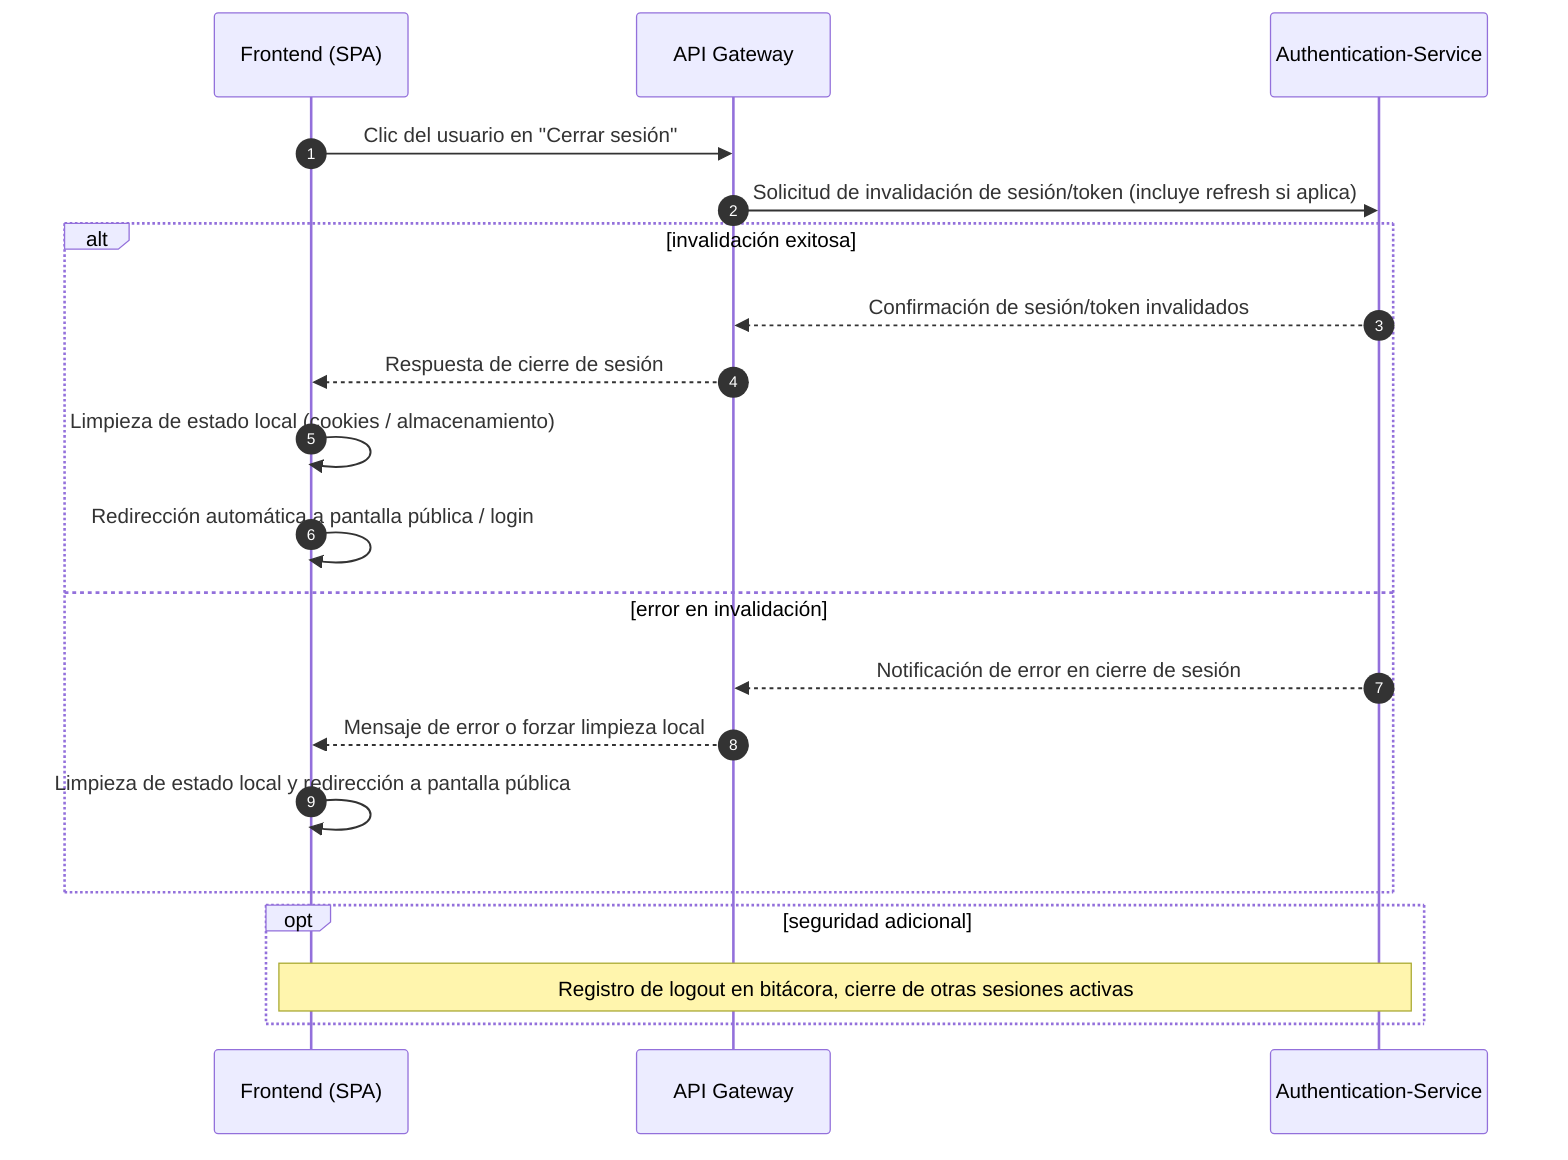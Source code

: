 sequenceDiagram
autonumber
participant FE as Frontend (SPA)
participant GW as API Gateway
participant AUTH as Authentication-Service

FE->>GW: Clic del usuario en "Cerrar sesión"
GW->>AUTH: Solicitud de invalidación de sesión/token (incluye refresh si aplica)

alt invalidación exitosa
  AUTH-->>GW: Confirmación de sesión/token invalidados
  GW-->>FE: Respuesta de cierre de sesión
  FE->>FE: Limpieza de estado local (cookies / almacenamiento)
  FE->>FE: Redirección automática a pantalla pública / login
else error en invalidación
  AUTH-->>GW: Notificación de error en cierre de sesión
  GW-->>FE: Mensaje de error o forzar limpieza local
  FE->>FE: Limpieza de estado local y redirección a pantalla pública
end

opt seguridad adicional
  Note over AUTH,FE: Registro de logout en bitácora, cierre de otras sesiones activas
end